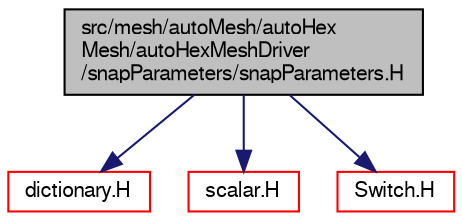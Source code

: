 digraph "src/mesh/autoMesh/autoHexMesh/autoHexMeshDriver/snapParameters/snapParameters.H"
{
  bgcolor="transparent";
  edge [fontname="FreeSans",fontsize="10",labelfontname="FreeSans",labelfontsize="10"];
  node [fontname="FreeSans",fontsize="10",shape=record];
  Node0 [label="src/mesh/autoMesh/autoHex\lMesh/autoHexMeshDriver\l/snapParameters/snapParameters.H",height=0.2,width=0.4,color="black", fillcolor="grey75", style="filled", fontcolor="black"];
  Node0 -> Node1 [color="midnightblue",fontsize="10",style="solid",fontname="FreeSans"];
  Node1 [label="dictionary.H",height=0.2,width=0.4,color="red",URL="$a08804.html"];
  Node0 -> Node33 [color="midnightblue",fontsize="10",style="solid",fontname="FreeSans"];
  Node33 [label="scalar.H",height=0.2,width=0.4,color="red",URL="$a12533.html"];
  Node0 -> Node72 [color="midnightblue",fontsize="10",style="solid",fontname="FreeSans"];
  Node72 [label="Switch.H",height=0.2,width=0.4,color="red",URL="$a12158.html"];
}
